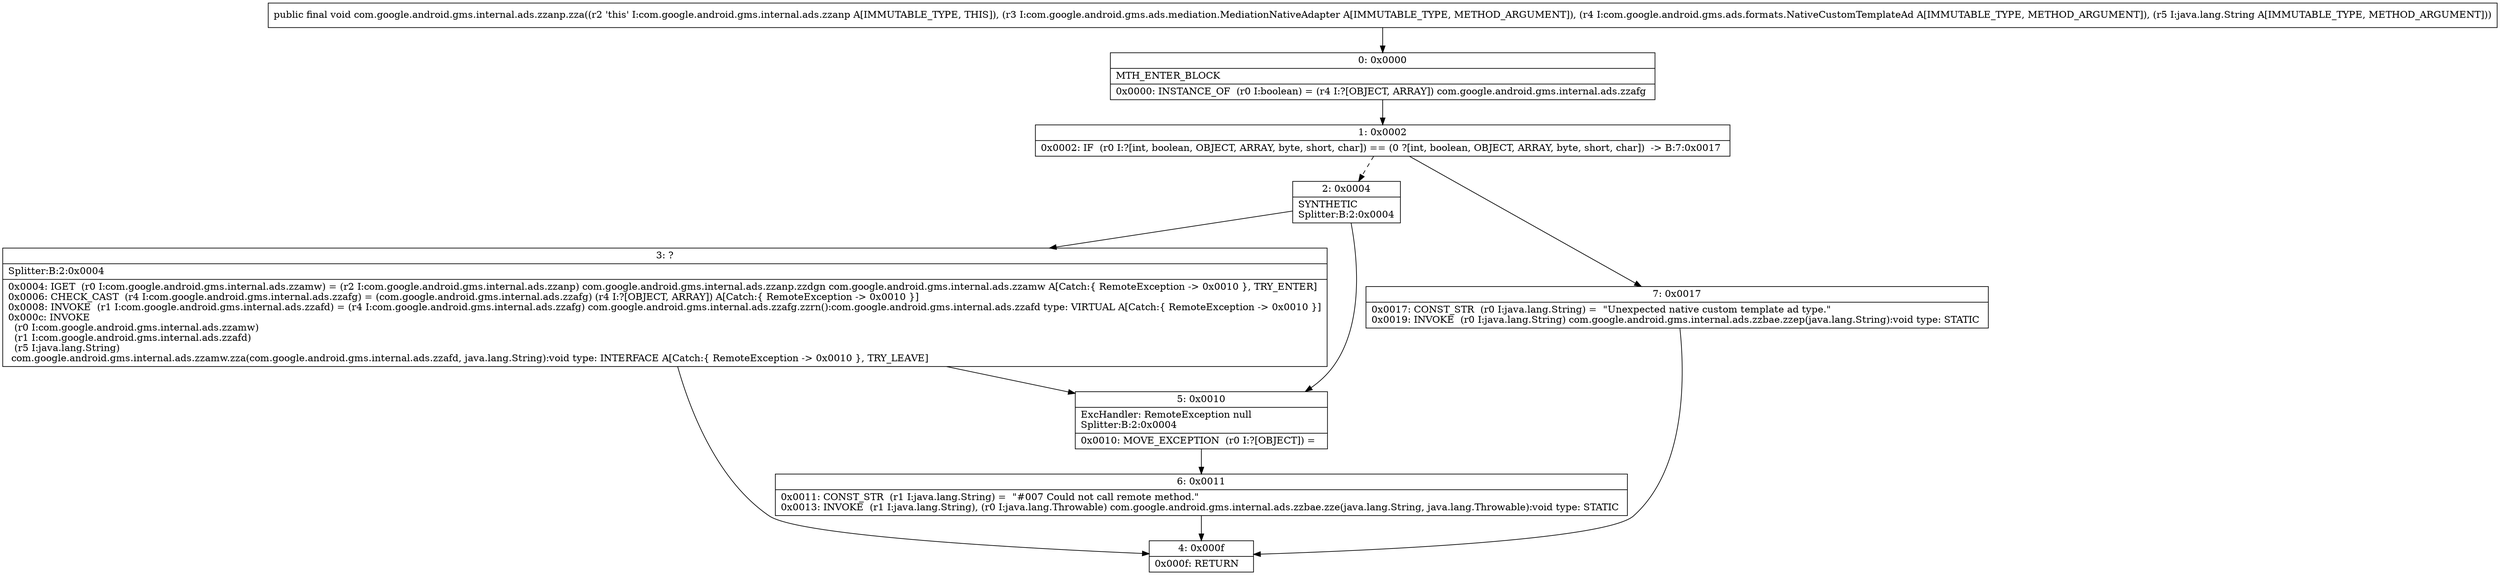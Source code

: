 digraph "CFG forcom.google.android.gms.internal.ads.zzanp.zza(Lcom\/google\/android\/gms\/ads\/mediation\/MediationNativeAdapter;Lcom\/google\/android\/gms\/ads\/formats\/NativeCustomTemplateAd;Ljava\/lang\/String;)V" {
Node_0 [shape=record,label="{0\:\ 0x0000|MTH_ENTER_BLOCK\l|0x0000: INSTANCE_OF  (r0 I:boolean) = (r4 I:?[OBJECT, ARRAY]) com.google.android.gms.internal.ads.zzafg \l}"];
Node_1 [shape=record,label="{1\:\ 0x0002|0x0002: IF  (r0 I:?[int, boolean, OBJECT, ARRAY, byte, short, char]) == (0 ?[int, boolean, OBJECT, ARRAY, byte, short, char])  \-\> B:7:0x0017 \l}"];
Node_2 [shape=record,label="{2\:\ 0x0004|SYNTHETIC\lSplitter:B:2:0x0004\l}"];
Node_3 [shape=record,label="{3\:\ ?|Splitter:B:2:0x0004\l|0x0004: IGET  (r0 I:com.google.android.gms.internal.ads.zzamw) = (r2 I:com.google.android.gms.internal.ads.zzanp) com.google.android.gms.internal.ads.zzanp.zzdgn com.google.android.gms.internal.ads.zzamw A[Catch:\{ RemoteException \-\> 0x0010 \}, TRY_ENTER]\l0x0006: CHECK_CAST  (r4 I:com.google.android.gms.internal.ads.zzafg) = (com.google.android.gms.internal.ads.zzafg) (r4 I:?[OBJECT, ARRAY]) A[Catch:\{ RemoteException \-\> 0x0010 \}]\l0x0008: INVOKE  (r1 I:com.google.android.gms.internal.ads.zzafd) = (r4 I:com.google.android.gms.internal.ads.zzafg) com.google.android.gms.internal.ads.zzafg.zzrn():com.google.android.gms.internal.ads.zzafd type: VIRTUAL A[Catch:\{ RemoteException \-\> 0x0010 \}]\l0x000c: INVOKE  \l  (r0 I:com.google.android.gms.internal.ads.zzamw)\l  (r1 I:com.google.android.gms.internal.ads.zzafd)\l  (r5 I:java.lang.String)\l com.google.android.gms.internal.ads.zzamw.zza(com.google.android.gms.internal.ads.zzafd, java.lang.String):void type: INTERFACE A[Catch:\{ RemoteException \-\> 0x0010 \}, TRY_LEAVE]\l}"];
Node_4 [shape=record,label="{4\:\ 0x000f|0x000f: RETURN   \l}"];
Node_5 [shape=record,label="{5\:\ 0x0010|ExcHandler: RemoteException null\lSplitter:B:2:0x0004\l|0x0010: MOVE_EXCEPTION  (r0 I:?[OBJECT]) =  \l}"];
Node_6 [shape=record,label="{6\:\ 0x0011|0x0011: CONST_STR  (r1 I:java.lang.String) =  \"#007 Could not call remote method.\" \l0x0013: INVOKE  (r1 I:java.lang.String), (r0 I:java.lang.Throwable) com.google.android.gms.internal.ads.zzbae.zze(java.lang.String, java.lang.Throwable):void type: STATIC \l}"];
Node_7 [shape=record,label="{7\:\ 0x0017|0x0017: CONST_STR  (r0 I:java.lang.String) =  \"Unexpected native custom template ad type.\" \l0x0019: INVOKE  (r0 I:java.lang.String) com.google.android.gms.internal.ads.zzbae.zzep(java.lang.String):void type: STATIC \l}"];
MethodNode[shape=record,label="{public final void com.google.android.gms.internal.ads.zzanp.zza((r2 'this' I:com.google.android.gms.internal.ads.zzanp A[IMMUTABLE_TYPE, THIS]), (r3 I:com.google.android.gms.ads.mediation.MediationNativeAdapter A[IMMUTABLE_TYPE, METHOD_ARGUMENT]), (r4 I:com.google.android.gms.ads.formats.NativeCustomTemplateAd A[IMMUTABLE_TYPE, METHOD_ARGUMENT]), (r5 I:java.lang.String A[IMMUTABLE_TYPE, METHOD_ARGUMENT])) }"];
MethodNode -> Node_0;
Node_0 -> Node_1;
Node_1 -> Node_2[style=dashed];
Node_1 -> Node_7;
Node_2 -> Node_3;
Node_2 -> Node_5;
Node_3 -> Node_4;
Node_3 -> Node_5;
Node_5 -> Node_6;
Node_6 -> Node_4;
Node_7 -> Node_4;
}

